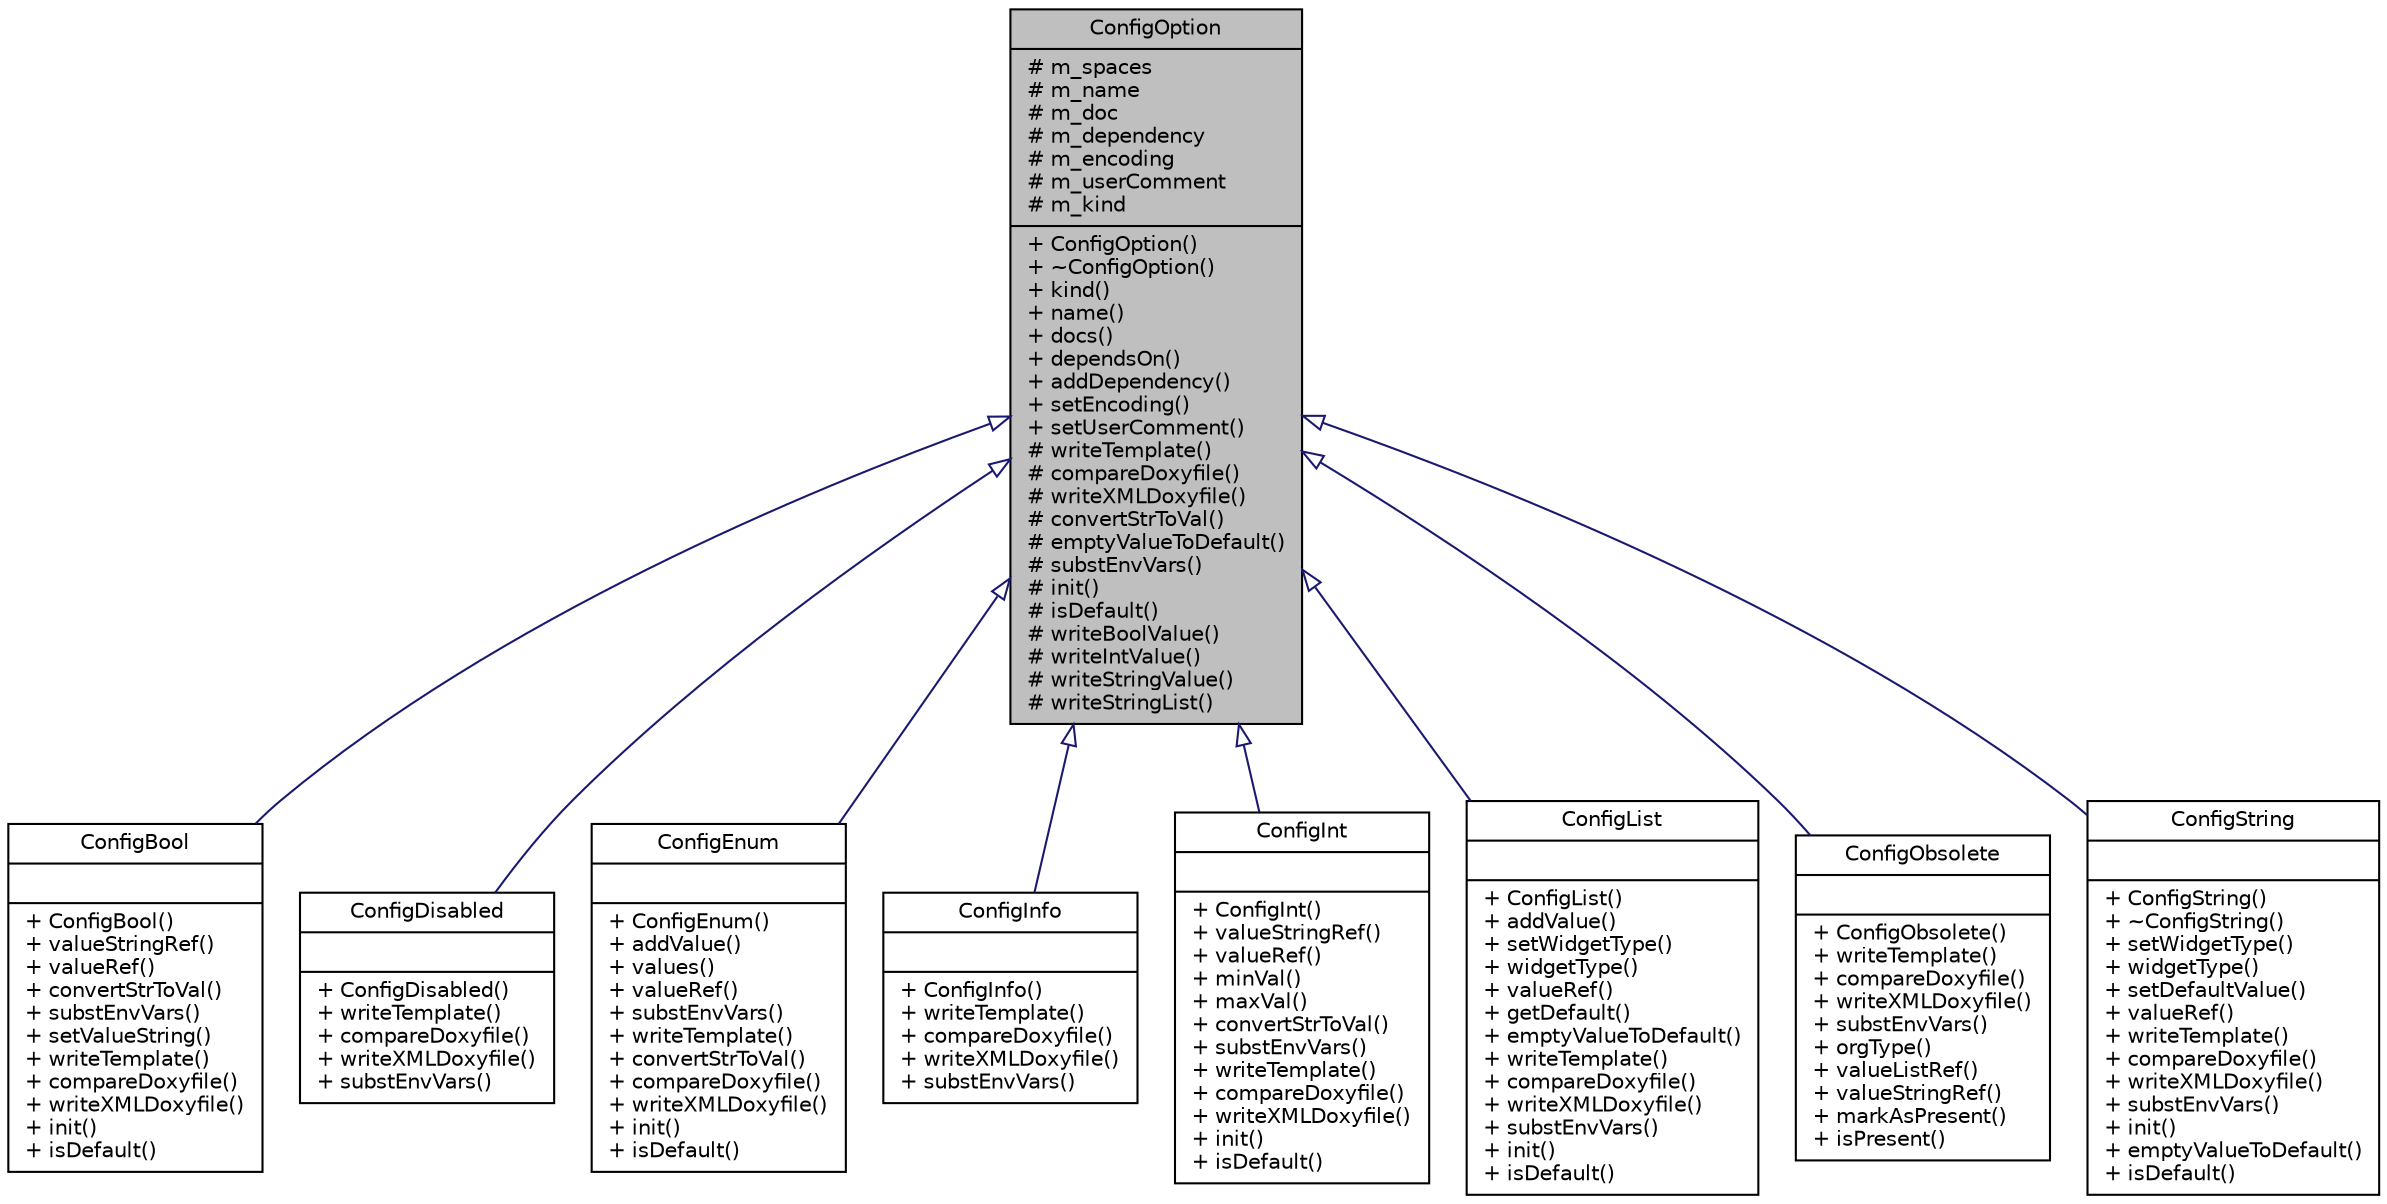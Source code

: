 digraph "ConfigOption"
{
 // LATEX_PDF_SIZE
  edge [fontname="Helvetica",fontsize="10",labelfontname="Helvetica",labelfontsize="10"];
  node [fontname="Helvetica",fontsize="10",shape=record];
  Node1 [label="{ConfigOption\n|# m_spaces\l# m_name\l# m_doc\l# m_dependency\l# m_encoding\l# m_userComment\l# m_kind\l|+ ConfigOption()\l+ ~ConfigOption()\l+ kind()\l+ name()\l+ docs()\l+ dependsOn()\l+ addDependency()\l+ setEncoding()\l+ setUserComment()\l# writeTemplate()\l# compareDoxyfile()\l# writeXMLDoxyfile()\l# convertStrToVal()\l# emptyValueToDefault()\l# substEnvVars()\l# init()\l# isDefault()\l# writeBoolValue()\l# writeIntValue()\l# writeStringValue()\l# writeStringList()\l}",height=0.2,width=0.4,color="black", fillcolor="grey75", style="filled", fontcolor="black",tooltip=" "];
  Node1 -> Node2 [dir="back",color="midnightblue",fontsize="10",style="solid",arrowtail="onormal"];
  Node2 [label="{ConfigBool\n||+ ConfigBool()\l+ valueStringRef()\l+ valueRef()\l+ convertStrToVal()\l+ substEnvVars()\l+ setValueString()\l+ writeTemplate()\l+ compareDoxyfile()\l+ writeXMLDoxyfile()\l+ init()\l+ isDefault()\l}",height=0.2,width=0.4,color="black", fillcolor="white", style="filled",URL="$classConfigBool.html",tooltip=" "];
  Node1 -> Node3 [dir="back",color="midnightblue",fontsize="10",style="solid",arrowtail="onormal"];
  Node3 [label="{ConfigDisabled\n||+ ConfigDisabled()\l+ writeTemplate()\l+ compareDoxyfile()\l+ writeXMLDoxyfile()\l+ substEnvVars()\l}",height=0.2,width=0.4,color="black", fillcolor="white", style="filled",URL="$classConfigDisabled.html",tooltip=" "];
  Node1 -> Node4 [dir="back",color="midnightblue",fontsize="10",style="solid",arrowtail="onormal"];
  Node4 [label="{ConfigEnum\n||+ ConfigEnum()\l+ addValue()\l+ values()\l+ valueRef()\l+ substEnvVars()\l+ writeTemplate()\l+ convertStrToVal()\l+ compareDoxyfile()\l+ writeXMLDoxyfile()\l+ init()\l+ isDefault()\l}",height=0.2,width=0.4,color="black", fillcolor="white", style="filled",URL="$classConfigEnum.html",tooltip=" "];
  Node1 -> Node5 [dir="back",color="midnightblue",fontsize="10",style="solid",arrowtail="onormal"];
  Node5 [label="{ConfigInfo\n||+ ConfigInfo()\l+ writeTemplate()\l+ compareDoxyfile()\l+ writeXMLDoxyfile()\l+ substEnvVars()\l}",height=0.2,width=0.4,color="black", fillcolor="white", style="filled",URL="$classConfigInfo.html",tooltip=" "];
  Node1 -> Node6 [dir="back",color="midnightblue",fontsize="10",style="solid",arrowtail="onormal"];
  Node6 [label="{ConfigInt\n||+ ConfigInt()\l+ valueStringRef()\l+ valueRef()\l+ minVal()\l+ maxVal()\l+ convertStrToVal()\l+ substEnvVars()\l+ writeTemplate()\l+ compareDoxyfile()\l+ writeXMLDoxyfile()\l+ init()\l+ isDefault()\l}",height=0.2,width=0.4,color="black", fillcolor="white", style="filled",URL="$classConfigInt.html",tooltip=" "];
  Node1 -> Node7 [dir="back",color="midnightblue",fontsize="10",style="solid",arrowtail="onormal"];
  Node7 [label="{ConfigList\n||+ ConfigList()\l+ addValue()\l+ setWidgetType()\l+ widgetType()\l+ valueRef()\l+ getDefault()\l+ emptyValueToDefault()\l+ writeTemplate()\l+ compareDoxyfile()\l+ writeXMLDoxyfile()\l+ substEnvVars()\l+ init()\l+ isDefault()\l}",height=0.2,width=0.4,color="black", fillcolor="white", style="filled",URL="$classConfigList.html",tooltip=" "];
  Node1 -> Node8 [dir="back",color="midnightblue",fontsize="10",style="solid",arrowtail="onormal"];
  Node8 [label="{ConfigObsolete\n||+ ConfigObsolete()\l+ writeTemplate()\l+ compareDoxyfile()\l+ writeXMLDoxyfile()\l+ substEnvVars()\l+ orgType()\l+ valueListRef()\l+ valueStringRef()\l+ markAsPresent()\l+ isPresent()\l}",height=0.2,width=0.4,color="black", fillcolor="white", style="filled",URL="$classConfigObsolete.html",tooltip=" "];
  Node1 -> Node9 [dir="back",color="midnightblue",fontsize="10",style="solid",arrowtail="onormal"];
  Node9 [label="{ConfigString\n||+ ConfigString()\l+ ~ConfigString()\l+ setWidgetType()\l+ widgetType()\l+ setDefaultValue()\l+ valueRef()\l+ writeTemplate()\l+ compareDoxyfile()\l+ writeXMLDoxyfile()\l+ substEnvVars()\l+ init()\l+ emptyValueToDefault()\l+ isDefault()\l}",height=0.2,width=0.4,color="black", fillcolor="white", style="filled",URL="$classConfigString.html",tooltip=" "];
}
